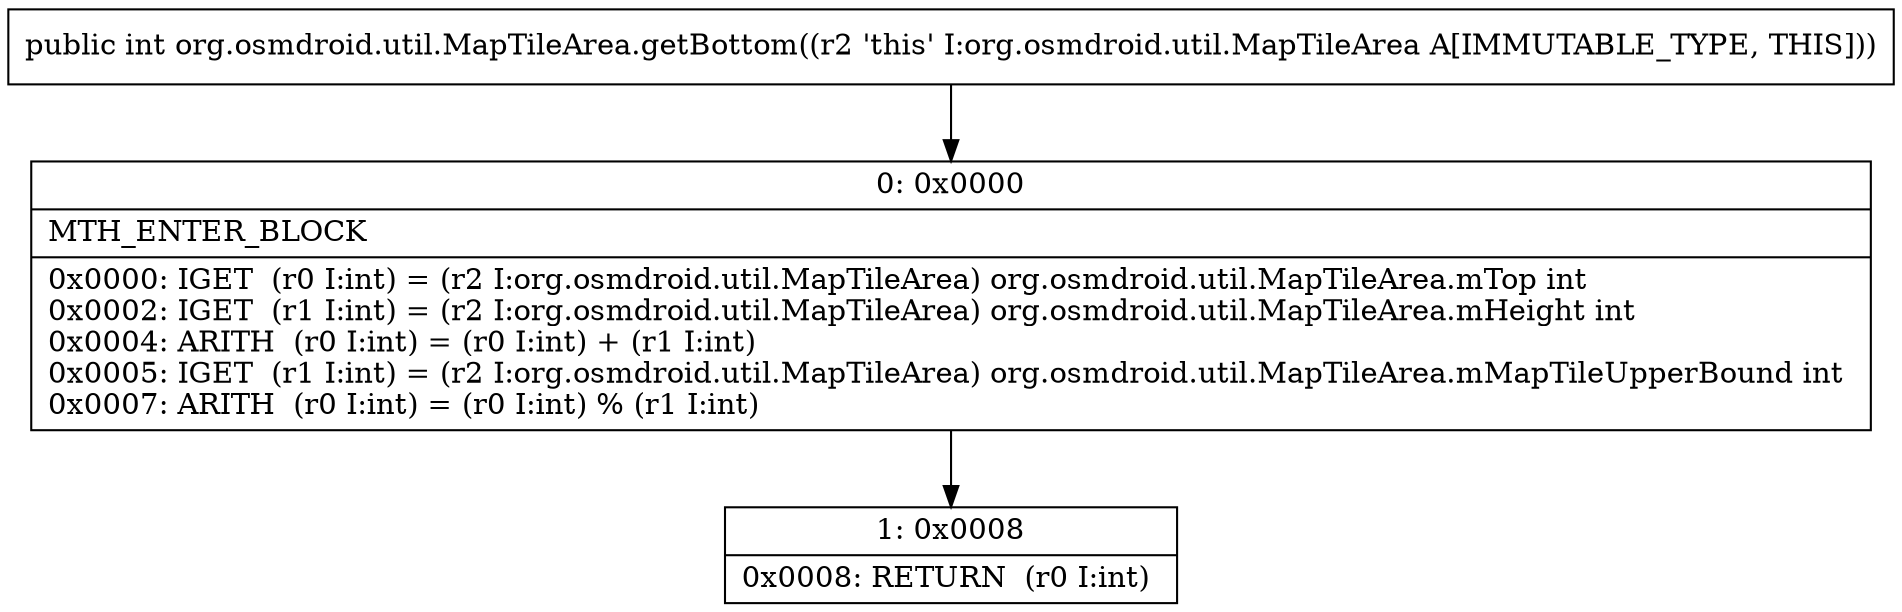 digraph "CFG fororg.osmdroid.util.MapTileArea.getBottom()I" {
Node_0 [shape=record,label="{0\:\ 0x0000|MTH_ENTER_BLOCK\l|0x0000: IGET  (r0 I:int) = (r2 I:org.osmdroid.util.MapTileArea) org.osmdroid.util.MapTileArea.mTop int \l0x0002: IGET  (r1 I:int) = (r2 I:org.osmdroid.util.MapTileArea) org.osmdroid.util.MapTileArea.mHeight int \l0x0004: ARITH  (r0 I:int) = (r0 I:int) + (r1 I:int) \l0x0005: IGET  (r1 I:int) = (r2 I:org.osmdroid.util.MapTileArea) org.osmdroid.util.MapTileArea.mMapTileUpperBound int \l0x0007: ARITH  (r0 I:int) = (r0 I:int) % (r1 I:int) \l}"];
Node_1 [shape=record,label="{1\:\ 0x0008|0x0008: RETURN  (r0 I:int) \l}"];
MethodNode[shape=record,label="{public int org.osmdroid.util.MapTileArea.getBottom((r2 'this' I:org.osmdroid.util.MapTileArea A[IMMUTABLE_TYPE, THIS])) }"];
MethodNode -> Node_0;
Node_0 -> Node_1;
}

